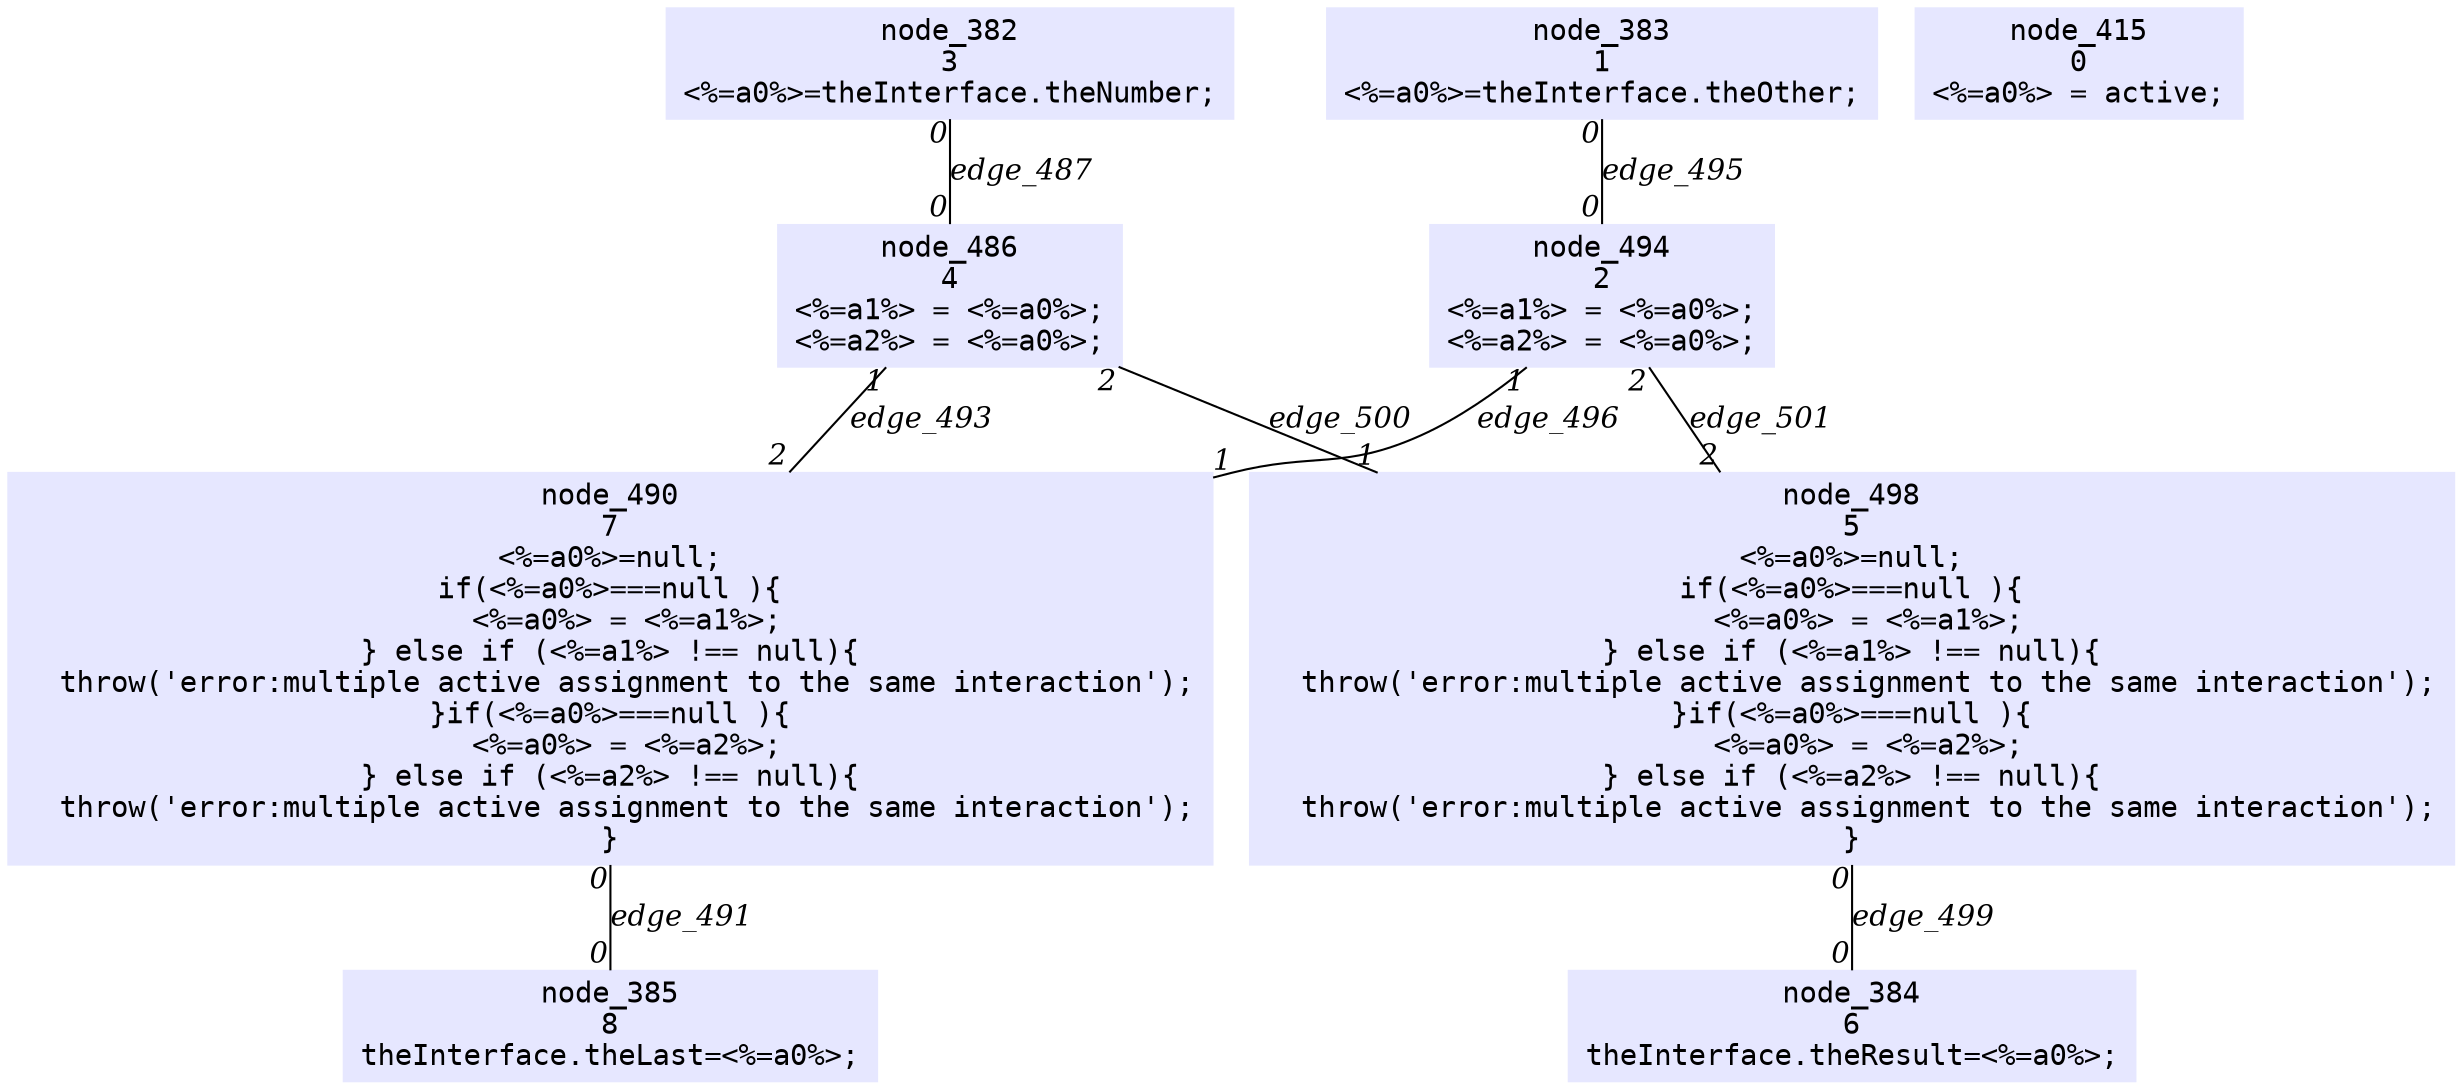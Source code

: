 digraph g{node_382 [shape=box, style=filled, color="0.66 0.1 1.0", fontname="Courier", label="node_382
3
<%=a0%>=theInterface.theNumber;
" ]
node_383 [shape=box, style=filled, color="0.66 0.1 1.0", fontname="Courier", label="node_383
1
<%=a0%>=theInterface.theOther;
" ]
node_384 [shape=box, style=filled, color="0.66 0.1 1.0", fontname="Courier", label="node_384
6
theInterface.theResult=<%=a0%>;
" ]
node_385 [shape=box, style=filled, color="0.66 0.1 1.0", fontname="Courier", label="node_385
8
theInterface.theLast=<%=a0%>;
" ]
node_415 [shape=box, style=filled, color="0.66 0.1 1.0", fontname="Courier", label="node_415
0
<%=a0%> = active;
" ]
node_486 [shape=box, style=filled, color="0.66 0.1 1.0", fontname="Courier", label="node_486
4
<%=a1%> = <%=a0%>;
<%=a2%> = <%=a0%>;
" ]
node_490 [shape=box, style=filled, color="0.66 0.1 1.0", fontname="Courier", label="node_490
7
<%=a0%>=null;
if(<%=a0%>===null ){
  <%=a0%> = <%=a1%>;
} else if (<%=a1%> !== null){
  throw('error:multiple active assignment to the same interaction');
}if(<%=a0%>===null ){
  <%=a0%> = <%=a2%>;
} else if (<%=a2%> !== null){
  throw('error:multiple active assignment to the same interaction');
}" ]
node_494 [shape=box, style=filled, color="0.66 0.1 1.0", fontname="Courier", label="node_494
2
<%=a1%> = <%=a0%>;
<%=a2%> = <%=a0%>;
" ]
node_498 [shape=box, style=filled, color="0.66 0.1 1.0", fontname="Courier", label="node_498
5
<%=a0%>=null;
if(<%=a0%>===null ){
  <%=a0%> = <%=a1%>;
} else if (<%=a1%> !== null){
  throw('error:multiple active assignment to the same interaction');
}if(<%=a0%>===null ){
  <%=a0%> = <%=a2%>;
} else if (<%=a2%> !== null){
  throw('error:multiple active assignment to the same interaction');
}" ]
node_382 -> node_486 [dir=none, arrowHead=none, fontname="Times-Italic", label="edge_487",  headlabel="0", taillabel="0" ]
node_490 -> node_385 [dir=none, arrowHead=none, fontname="Times-Italic", label="edge_491",  headlabel="0", taillabel="0" ]
node_486 -> node_490 [dir=none, arrowHead=none, fontname="Times-Italic", label="edge_493",  headlabel="2", taillabel="1" ]
node_383 -> node_494 [dir=none, arrowHead=none, fontname="Times-Italic", label="edge_495",  headlabel="0", taillabel="0" ]
node_494 -> node_490 [dir=none, arrowHead=none, fontname="Times-Italic", label="edge_496",  headlabel="1", taillabel="1" ]
node_498 -> node_384 [dir=none, arrowHead=none, fontname="Times-Italic", label="edge_499",  headlabel="0", taillabel="0" ]
node_486 -> node_498 [dir=none, arrowHead=none, fontname="Times-Italic", label="edge_500",  headlabel="1", taillabel="2" ]
node_494 -> node_498 [dir=none, arrowHead=none, fontname="Times-Italic", label="edge_501",  headlabel="2", taillabel="2" ]
}